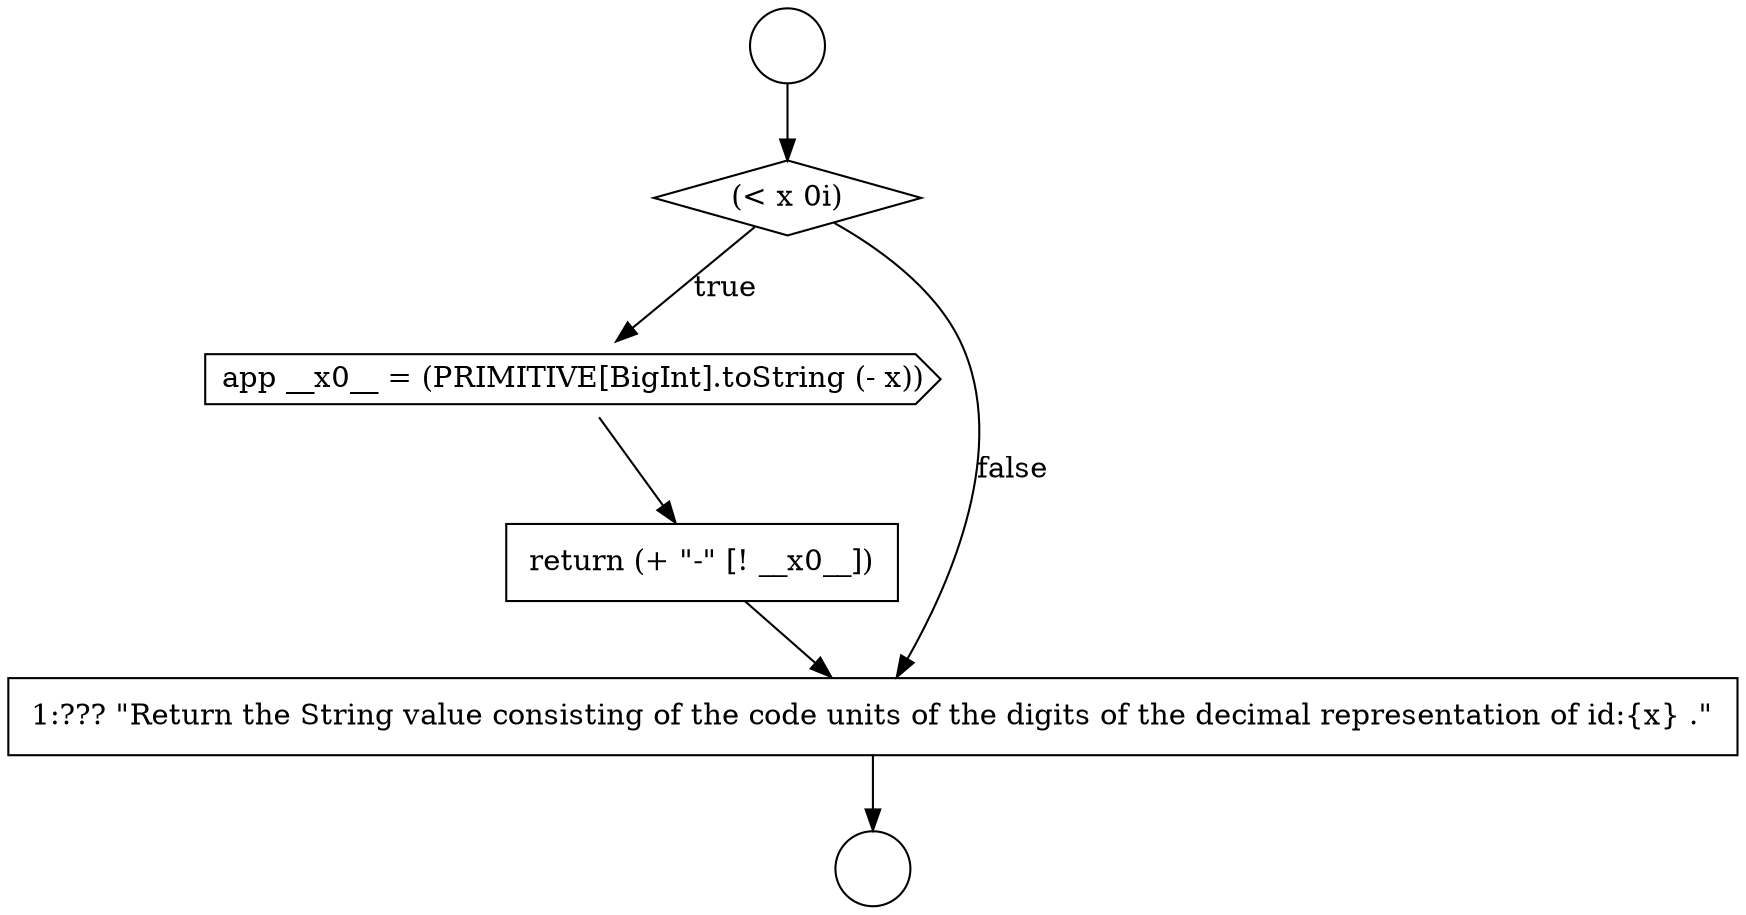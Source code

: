 digraph {
  node217 [shape=none, margin=0, label=<<font color="black">
    <table border="0" cellborder="1" cellspacing="0" cellpadding="10">
      <tr><td align="left">return (+ &quot;-&quot; [! __x0__])</td></tr>
    </table>
  </font>> color="black" fillcolor="white" style=filled]
  node216 [shape=cds, label=<<font color="black">app __x0__ = (PRIMITIVE[BigInt].toString (- x))</font>> color="black" fillcolor="white" style=filled]
  node213 [shape=circle label=" " color="black" fillcolor="white" style=filled]
  node218 [shape=none, margin=0, label=<<font color="black">
    <table border="0" cellborder="1" cellspacing="0" cellpadding="10">
      <tr><td align="left">1:??? &quot;Return the String value consisting of the code units of the digits of the decimal representation of id:{x} .&quot;</td></tr>
    </table>
  </font>> color="black" fillcolor="white" style=filled]
  node214 [shape=circle label=" " color="black" fillcolor="white" style=filled]
  node215 [shape=diamond, label=<<font color="black">(&lt; x 0i)</font>> color="black" fillcolor="white" style=filled]
  node218 -> node214 [ color="black"]
  node215 -> node216 [label=<<font color="black">true</font>> color="black"]
  node215 -> node218 [label=<<font color="black">false</font>> color="black"]
  node213 -> node215 [ color="black"]
  node216 -> node217 [ color="black"]
  node217 -> node218 [ color="black"]
}
